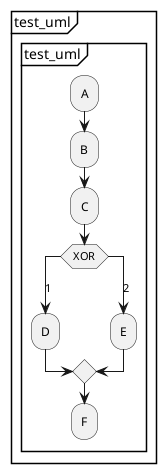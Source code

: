 @startuml
partition "test_uml" {
    group "test_uml"
        :A;
        :B;
        :C;
        switch (XOR)
            case (1)
                :D;
            case (2)
                :E;
        endswitch
        :F;
    end group 
}
@enduml